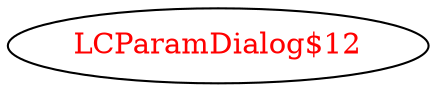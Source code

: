digraph dependencyGraph {
 concentrate=true;
 ranksep="2.0";
 rankdir="LR"; 
 splines="ortho";
"LCParamDialog$12" [fontcolor="red"];
}